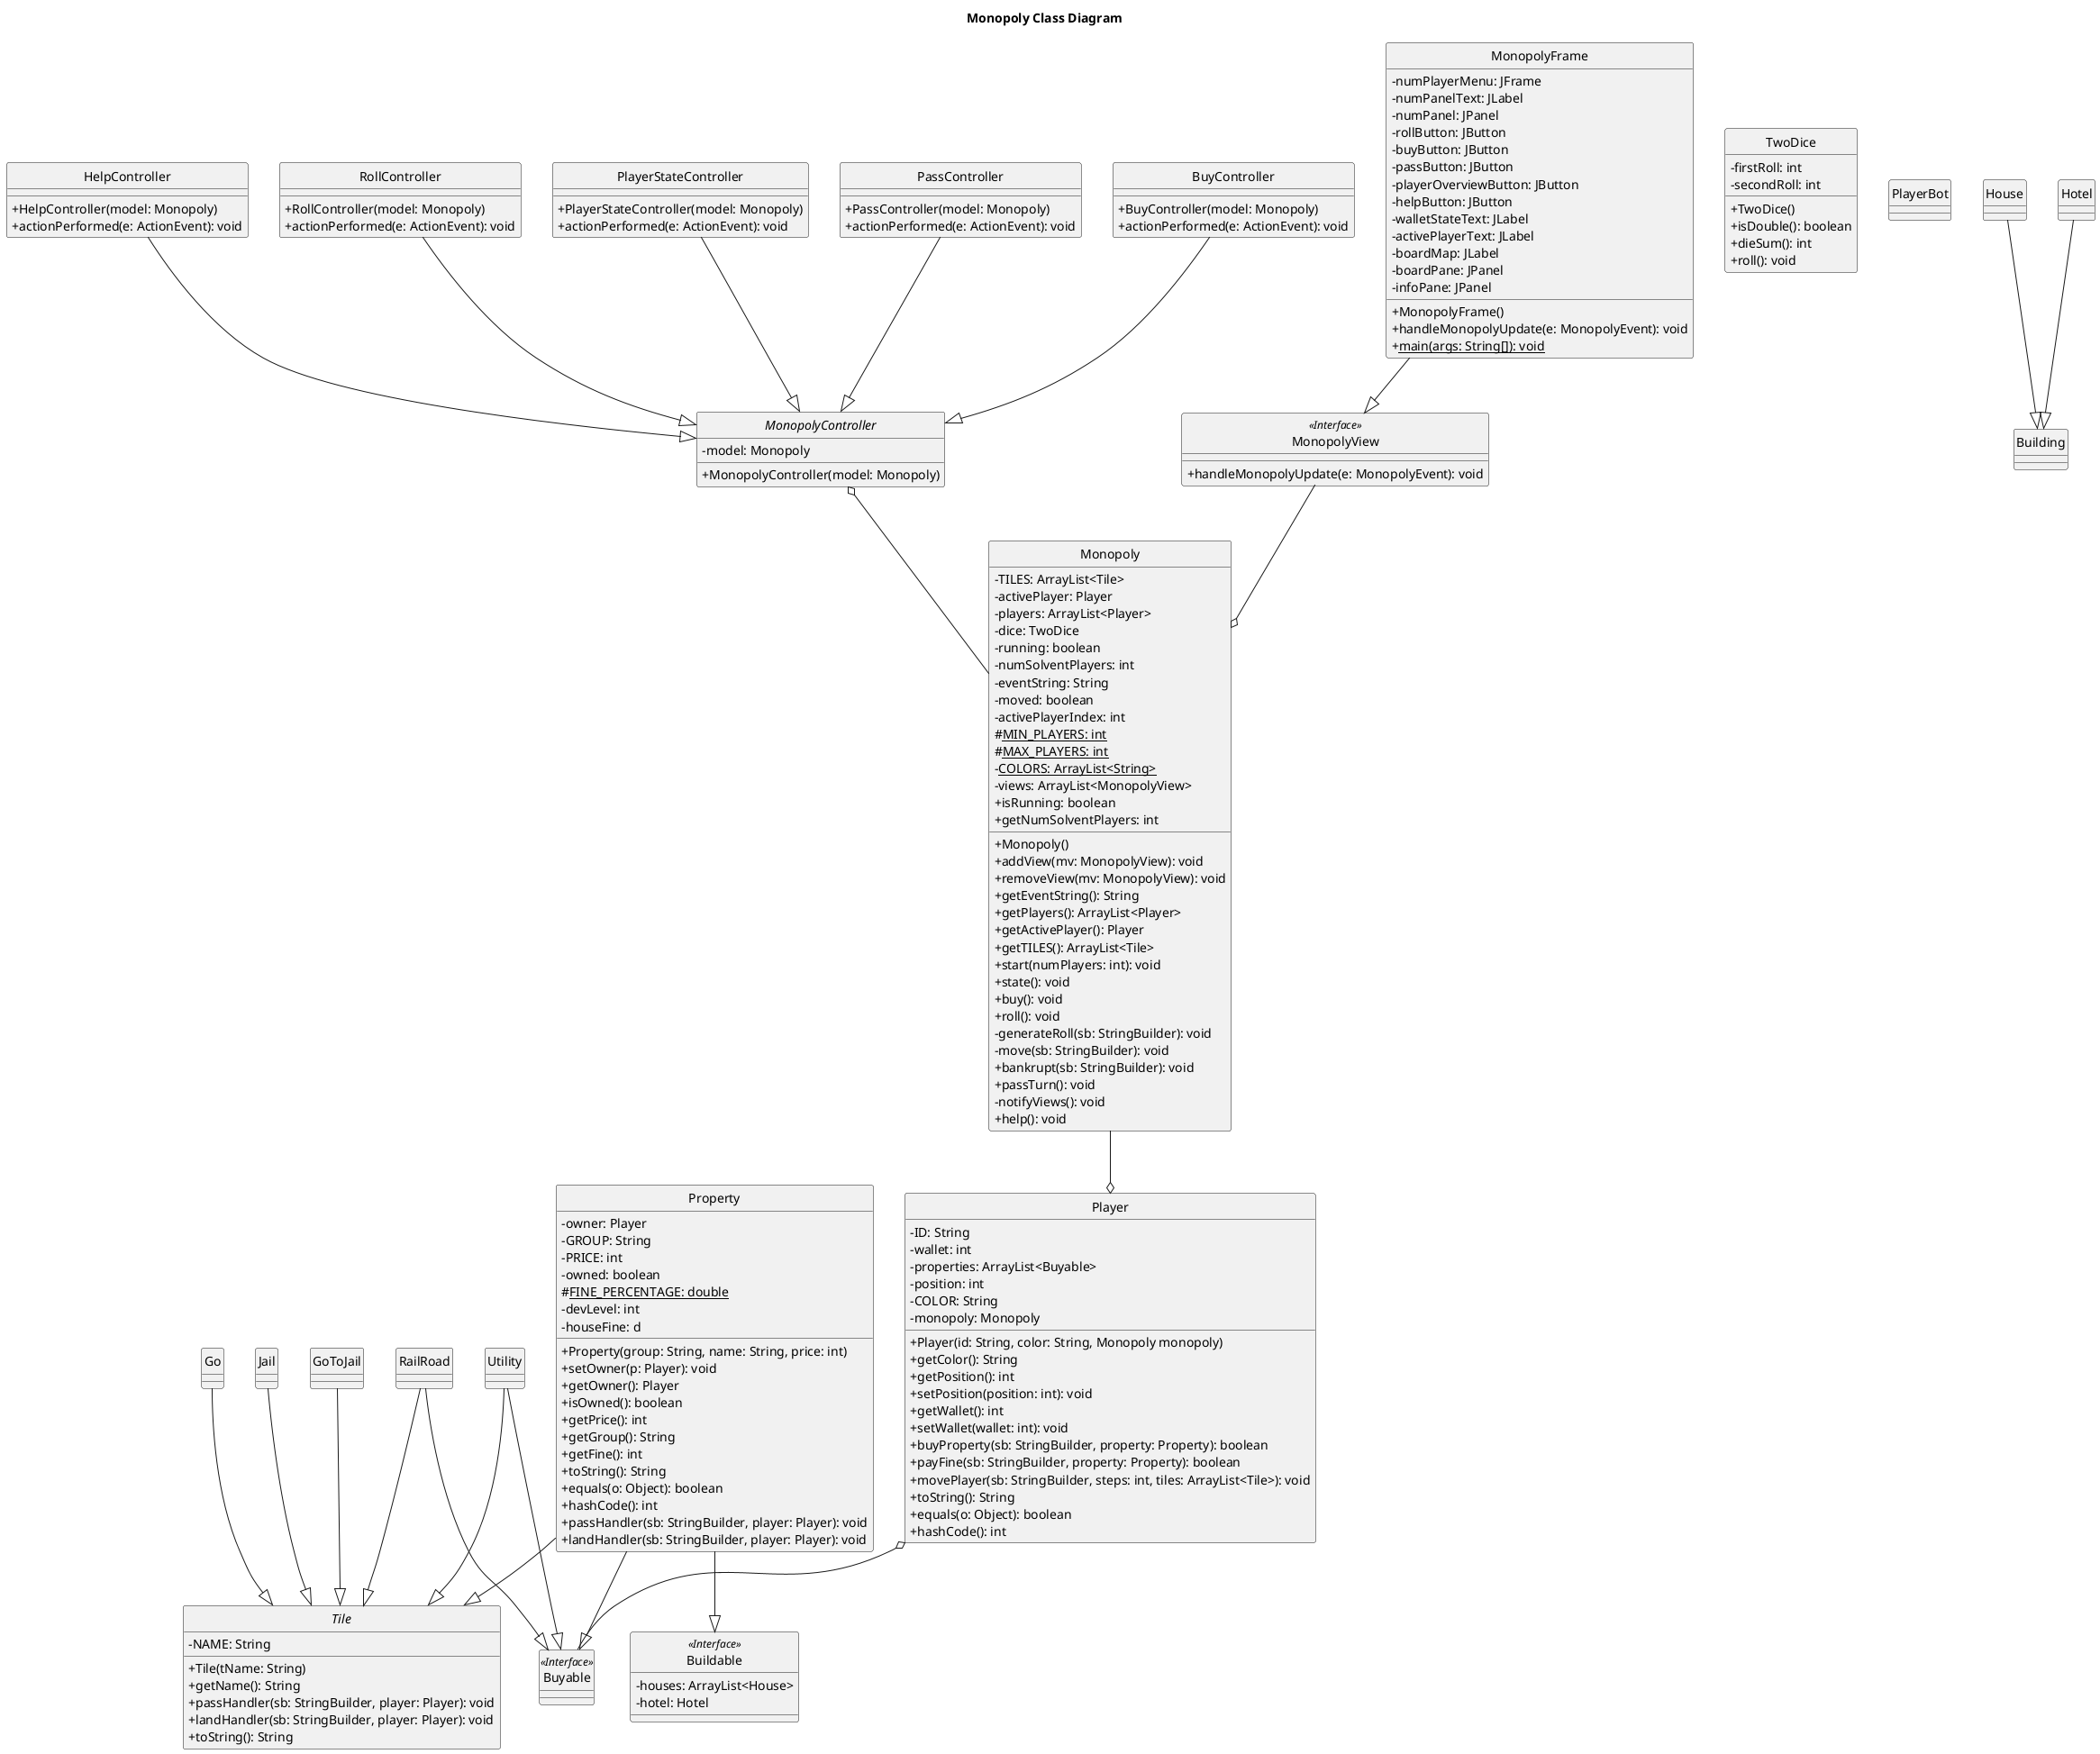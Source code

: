 @startuml Monopoly Class Diagram

title Monopoly Class Diagram

skinparam classAttributeIconSize 0
skinparam monochrome true
hide circle

abstract class Tile {
    - NAME: String
    + Tile(tName: String)
    + getName(): String
    + passHandler(sb: StringBuilder, player: Player): void
    + landHandler(sb: StringBuilder, player: Player): void
    + toString(): String
}

class TwoDice {
    - firstRoll: int
    - secondRoll: int
    + TwoDice()
    + isDouble(): boolean
    + dieSum(): int
    + roll(): void
}

class Player {
    - ID: String
    - wallet: int
    - properties: ArrayList<Buyable>
    - position: int
    - COLOR: String
    - monopoly: Monopoly
    + Player(id: String, color: String, Monopoly monopoly)
    + getColor(): String
    + getPosition(): int
    + setPosition(position: int): void
    + getWallet(): int
    + setWallet(wallet: int): void
    + buyProperty(sb: StringBuilder, property: Property): boolean
    + payFine(sb: StringBuilder, property: Property): boolean
    + movePlayer(sb: StringBuilder, steps: int, tiles: ArrayList<Tile>): void
    + toString(): String
    + equals(o: Object): boolean
    + hashCode(): int
}

class Monopoly {
    - TILES: ArrayList<Tile>
    - activePlayer: Player
    - players: ArrayList<Player>
    - dice: TwoDice
    - running: boolean
    - numSolventPlayers: int
    - eventString: String
    - moved: boolean
    - activePlayerIndex: int
    # <u>MIN_PLAYERS: int</u>
    # <u>MAX_PLAYERS: int</u>
    - <u>COLORS: ArrayList<String></u>
    - views: ArrayList<MonopolyView>
    + Monopoly()
    + addView(mv: MonopolyView): void
    + removeView(mv: MonopolyView): void
    + getEventString(): String
    + isRunning: boolean
    + getPlayers(): ArrayList<Player>
    + getNumSolventPlayers: int
    + getActivePlayer(): Player
    + getTILES(): ArrayList<Tile>
    + start(numPlayers: int): void
    + state(): void
    + buy(): void
    + roll(): void
    - generateRoll(sb: StringBuilder): void
    - move(sb: StringBuilder): void
    + bankrupt(sb: StringBuilder): void
    + passTurn(): void
    - notifyViews(): void
    + help(): void
}

class Property {
    - owner: Player
    - GROUP: String
    - PRICE: int
    - owned: boolean
    # <u>FINE_PERCENTAGE: double</u>
    - devLevel: int
    - houseFine: d

    + Property(group: String, name: String, price: int)
    + setOwner(p: Player): void
    + getOwner(): Player
    + isOwned(): boolean
    + getPrice(): int
    + getGroup(): String
    + getFine(): int
    + toString(): String
    + equals(o: Object): boolean
    + hashCode(): int
    + passHandler(sb: StringBuilder, player: Player): void
    + landHandler(sb: StringBuilder, player: Player): void

}

abstract class MonopolyController {
    - model: Monopoly
    + MonopolyController(model: Monopoly)
}

class PlayerStateController {
    + PlayerStateController(model: Monopoly)
    + actionPerformed(e: ActionEvent): void
}

class PassController {
    + PassController(model: Monopoly)
    + actionPerformed(e: ActionEvent): void
}

class BuyController {
    + BuyController(model: Monopoly)
    + actionPerformed(e: ActionEvent): void
}

class HelpController {
    + HelpController(model: Monopoly)
    + actionPerformed(e: ActionEvent): void
}

class RollController {
    + RollController(model: Monopoly)
    + actionPerformed(e: ActionEvent): void
}

class MonopolyFrame {
    - numPlayerMenu: JFrame
    - numPanelText: JLabel
    - numPanel: JPanel
    - rollButton: JButton
    - buyButton: JButton
    - passButton: JButton
    - playerOverviewButton: JButton
    - helpButton: JButton
    - walletStateText: JLabel
    - activePlayerText: JLabel
    - boardMap: JLabel
    - boardPane: JPanel
    - infoPane: JPanel
    + MonopolyFrame()
    + handleMonopolyUpdate(e: MonopolyEvent): void
    + <u>main(args: String[]): void</u>
}

class MonopolyView <<Interface>> {
    + handleMonopolyUpdate(e: MonopolyEvent): void
}

class Buildable <<Interface>> {
        - houses: ArrayList<House>
        - hotel: Hotel

}



class Buyable <<Interface>> {
}



class Go {
}

class Jail {
}

class GoToJail {
}

class RailRoad {
}

class Utility {
}

class PlayerBot {
}

Monopoly --o Player
PassController --|> MonopolyController
BuyController --|> MonopolyController
HelpController --|> MonopolyController
PlayerStateController --|> MonopolyController
RollController --|> MonopolyController
MonopolyFrame --|> MonopolyView
MonopolyView --o Monopoly
MonopolyController o-- Monopoly

House --|> Building
Hotel --|> Building

Go --|> Tile
Jail --|> Tile
GoToJail --|> Tile
RailRoad --|> Buyable
Property --|> Buyable
RailRoad --|> Tile
Property --|> Tile
Utility --|> Tile
Utility --|> Buyable

Property --|> Buildable

Player o-- Buyable

@enduml